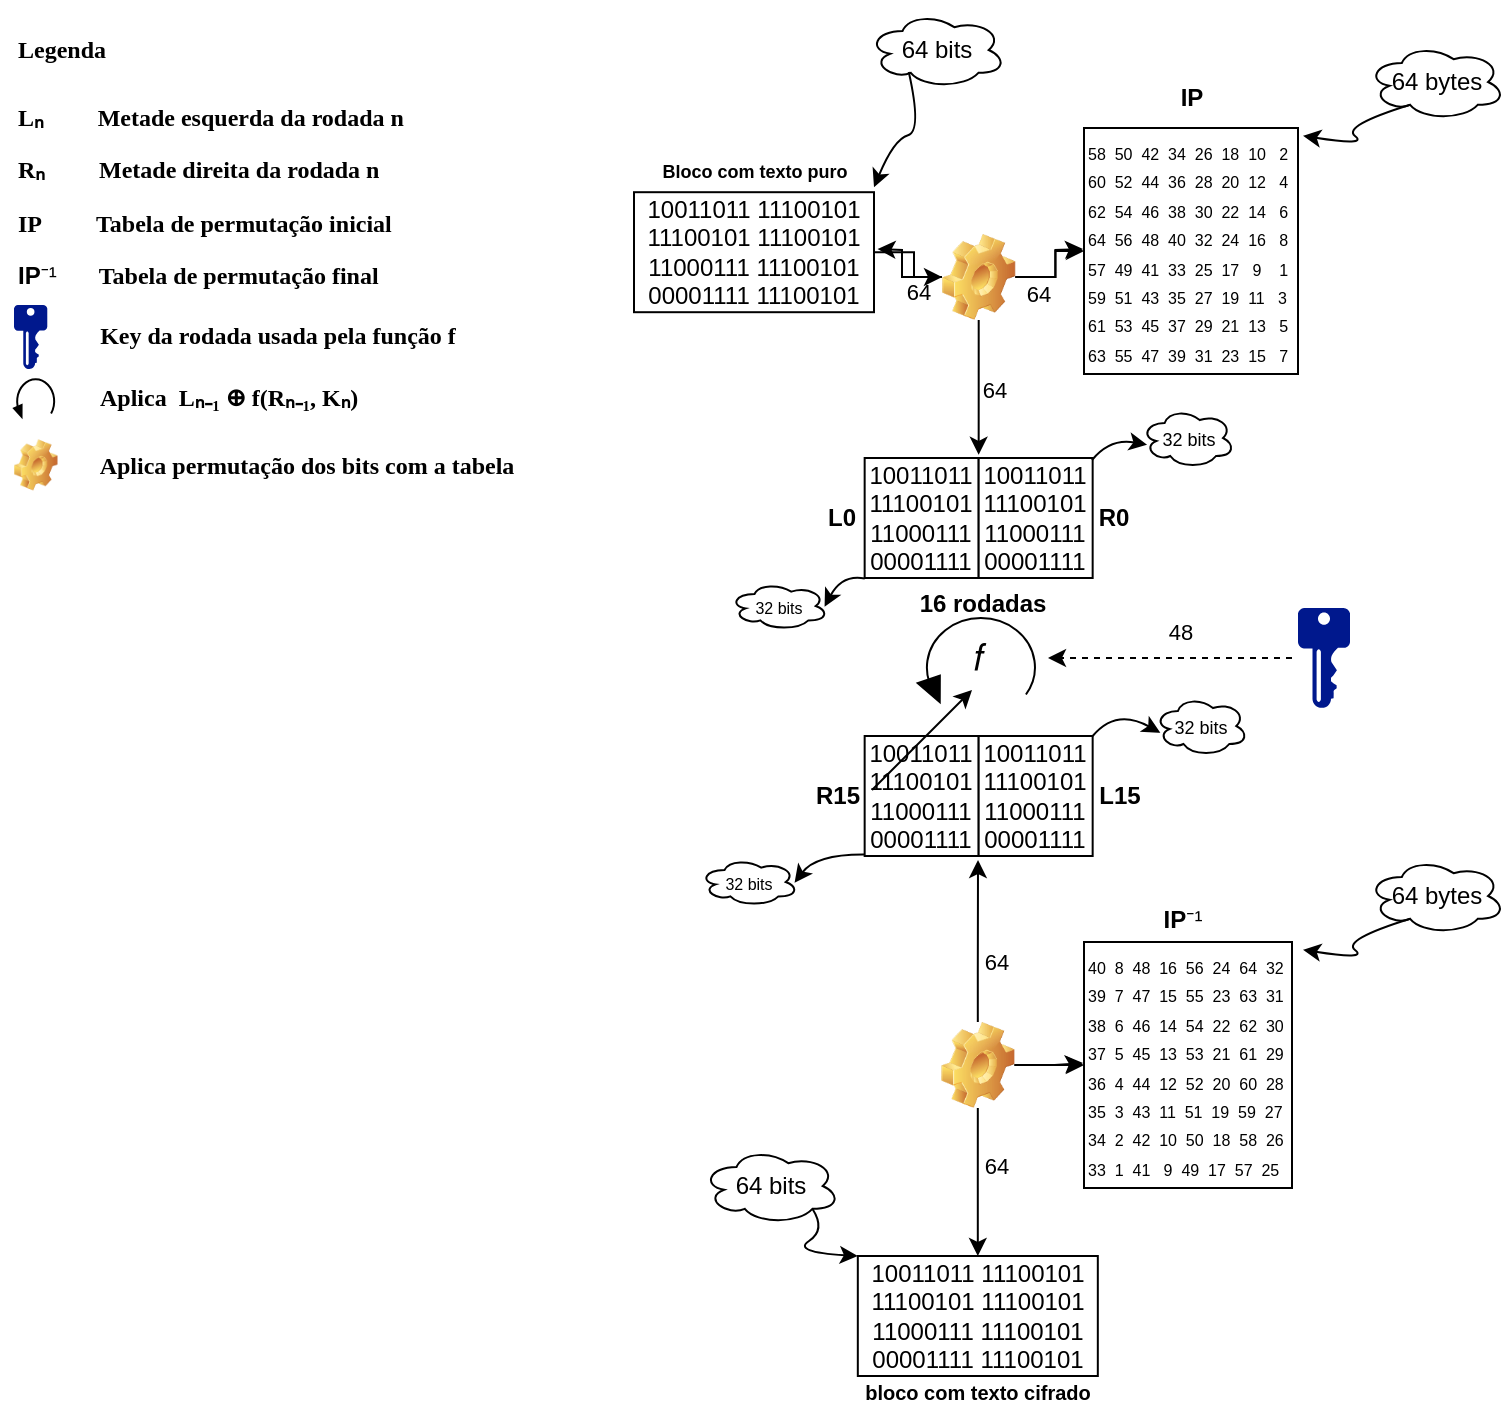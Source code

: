 <mxfile version="26.2.12">
  <diagram name="Página-1" id="ImjHyJgH3BaFqltMjtrV">
    <mxGraphModel dx="1428" dy="743" grid="0" gridSize="10" guides="1" tooltips="1" connect="1" arrows="1" fold="1" page="1" pageScale="1" pageWidth="827" pageHeight="1169" background="light-dark(#FFFFFF,#FFFFFF)" math="0" shadow="0">
      <root>
        <mxCell id="0" />
        <mxCell id="1" parent="0" />
        <mxCell id="GtqArmKW4LwAKt0dd6zW-107" value="" style="group" vertex="1" connectable="0" parent="1">
          <mxGeometry x="282" y="27" width="473.66" height="697" as="geometry" />
        </mxCell>
        <mxCell id="GtqArmKW4LwAKt0dd6zW-26" style="edgeStyle=orthogonalEdgeStyle;rounded=0;orthogonalLoop=1;jettySize=auto;html=1;strokeColor=light-dark(#000000,#000000);" edge="1" parent="GtqArmKW4LwAKt0dd6zW-107" source="GtqArmKW4LwAKt0dd6zW-14">
          <mxGeometry relative="1" as="geometry">
            <mxPoint x="210.33" y="221.414" as="targetPoint" />
          </mxGeometry>
        </mxCell>
        <mxCell id="GtqArmKW4LwAKt0dd6zW-89" value="64" style="edgeLabel;html=1;align=center;verticalAlign=middle;resizable=0;points=[];labelBackgroundColor=none;fontColor=light-dark(#000000,#000000);" vertex="1" connectable="0" parent="GtqArmKW4LwAKt0dd6zW-26">
          <mxGeometry x="0.187" y="-2" relative="1" as="geometry">
            <mxPoint x="9" y="-5" as="offset" />
          </mxGeometry>
        </mxCell>
        <mxCell id="GtqArmKW4LwAKt0dd6zW-90" value="64" style="edgeLabel;html=1;align=center;verticalAlign=middle;resizable=0;points=[];labelBackgroundColor=none;fontColor=light-dark(#000000,#000000);" vertex="1" connectable="0" parent="GtqArmKW4LwAKt0dd6zW-26">
          <mxGeometry x="0.187" y="-2" relative="1" as="geometry">
            <mxPoint x="31" y="-53" as="offset" />
          </mxGeometry>
        </mxCell>
        <mxCell id="GtqArmKW4LwAKt0dd6zW-91" value="64" style="edgeLabel;html=1;align=center;verticalAlign=middle;resizable=0;points=[];labelBackgroundColor=none;fontColor=light-dark(#000000,#000000);" vertex="1" connectable="0" parent="GtqArmKW4LwAKt0dd6zW-26">
          <mxGeometry x="0.187" y="-2" relative="1" as="geometry">
            <mxPoint x="-29" y="-54" as="offset" />
          </mxGeometry>
        </mxCell>
        <mxCell id="GtqArmKW4LwAKt0dd6zW-92" value="64" style="edgeLabel;html=1;align=center;verticalAlign=middle;resizable=0;points=[];labelBackgroundColor=none;fontColor=light-dark(#000000,#000000);" vertex="1" connectable="0" parent="GtqArmKW4LwAKt0dd6zW-26">
          <mxGeometry x="0.187" y="-2" relative="1" as="geometry">
            <mxPoint x="10" y="281" as="offset" />
          </mxGeometry>
        </mxCell>
        <mxCell id="GtqArmKW4LwAKt0dd6zW-96" value="64" style="edgeLabel;html=1;align=center;verticalAlign=middle;resizable=0;points=[];labelBackgroundColor=none;fontColor=light-dark(#000000,#000000);" vertex="1" connectable="0" parent="GtqArmKW4LwAKt0dd6zW-26">
          <mxGeometry x="0.187" y="-2" relative="1" as="geometry">
            <mxPoint x="10" y="383" as="offset" />
          </mxGeometry>
        </mxCell>
        <mxCell id="GtqArmKW4LwAKt0dd6zW-113" value="48" style="edgeLabel;html=1;align=center;verticalAlign=middle;resizable=0;points=[];labelBackgroundColor=none;fontColor=light-dark(#000000,#000000);" vertex="1" connectable="0" parent="GtqArmKW4LwAKt0dd6zW-26">
          <mxGeometry x="0.187" y="-2" relative="1" as="geometry">
            <mxPoint x="102" y="116" as="offset" />
          </mxGeometry>
        </mxCell>
        <mxCell id="GtqArmKW4LwAKt0dd6zW-56" value="" style="group" vertex="1" connectable="0" parent="GtqArmKW4LwAKt0dd6zW-107">
          <mxGeometry x="38" width="435.66" height="181" as="geometry" />
        </mxCell>
        <mxCell id="GtqArmKW4LwAKt0dd6zW-17" value="" style="edgeStyle=orthogonalEdgeStyle;rounded=0;orthogonalLoop=1;jettySize=auto;html=1;" edge="1" parent="GtqArmKW4LwAKt0dd6zW-56" source="GtqArmKW4LwAKt0dd6zW-14" target="GtqArmKW4LwAKt0dd6zW-16">
          <mxGeometry relative="1" as="geometry" />
        </mxCell>
        <mxCell id="GtqArmKW4LwAKt0dd6zW-2" value="10011011 11100101&lt;div&gt;11100101&amp;nbsp;&lt;span style=&quot;background-color: transparent;&quot;&gt;11100101&lt;/span&gt;&lt;/div&gt;&lt;div&gt;11000111&amp;nbsp;&lt;span style=&quot;background-color: transparent;&quot;&gt;11100101&lt;/span&gt;&lt;/div&gt;&lt;div&gt;00001111&amp;nbsp;&lt;span style=&quot;background-color: transparent;&quot;&gt;11100101&lt;/span&gt;&lt;/div&gt;" style="rounded=0;whiteSpace=wrap;html=1;strokeColor=light-dark(#000000,#000000);fillColor=light-dark(#FFFFFF,#FFFFFF);fontColor=light-dark(#000000,#000000);" vertex="1" parent="GtqArmKW4LwAKt0dd6zW-56">
          <mxGeometry y="90.1" width="120" height="60" as="geometry" />
        </mxCell>
        <mxCell id="GtqArmKW4LwAKt0dd6zW-5" value="&lt;b&gt;Bloco com texto puro&lt;/b&gt;" style="text;html=1;align=center;verticalAlign=middle;whiteSpace=wrap;rounded=0;labelBackgroundColor=none;fontColor=light-dark(#000000,#000000);fontSize=9;" vertex="1" parent="GtqArmKW4LwAKt0dd6zW-56">
          <mxGeometry x="7.75" y="70" width="104.5" height="20.1" as="geometry" />
        </mxCell>
        <mxCell id="GtqArmKW4LwAKt0dd6zW-6" value="64 bits" style="ellipse;shape=cloud;whiteSpace=wrap;html=1;labelBackgroundColor=none;fillColor=light-dark(#FFFFFF,#FFFFFF);strokeColor=light-dark(#000000,#000000);fontColor=light-dark(#000000,#000000);" vertex="1" parent="GtqArmKW4LwAKt0dd6zW-56">
          <mxGeometry x="117" width="69" height="38" as="geometry" />
        </mxCell>
        <mxCell id="GtqArmKW4LwAKt0dd6zW-7" value="" style="curved=1;endArrow=classic;html=1;rounded=0;exitX=0.31;exitY=0.8;exitDx=0;exitDy=0;exitPerimeter=0;entryX=1;entryY=0;entryDx=0;entryDy=0;labelBackgroundColor=none;fontColor=light-dark(#000000,#000000);strokeColor=light-dark(#000000,#000000);" edge="1" parent="GtqArmKW4LwAKt0dd6zW-56">
          <mxGeometry width="50" height="50" relative="1" as="geometry">
            <mxPoint x="137.39" y="30" as="sourcePoint" />
            <mxPoint x="120" y="87.6" as="targetPoint" />
            <Array as="points">
              <mxPoint x="144" y="59.6" />
              <mxPoint x="130" y="63.6" />
            </Array>
          </mxGeometry>
        </mxCell>
        <mxCell id="GtqArmKW4LwAKt0dd6zW-9" value="&lt;b&gt;IP&lt;/b&gt;" style="text;html=1;align=center;verticalAlign=middle;whiteSpace=wrap;rounded=0;labelBackgroundColor=none;fontColor=light-dark(#000000,#000000);" vertex="1" parent="GtqArmKW4LwAKt0dd6zW-56">
          <mxGeometry x="211.75" y="28" width="133.5" height="30" as="geometry" />
        </mxCell>
        <mxCell id="GtqArmKW4LwAKt0dd6zW-10" value="64 bytes" style="ellipse;shape=cloud;whiteSpace=wrap;html=1;labelBackgroundColor=none;fontColor=light-dark(#000000,#000000);strokeColor=light-dark(#000000,#000000);fillColor=light-dark(#FFFFFF,#FFFFFF);" vertex="1" parent="GtqArmKW4LwAKt0dd6zW-56">
          <mxGeometry x="366.66" y="16" width="69" height="38" as="geometry" />
        </mxCell>
        <mxCell id="GtqArmKW4LwAKt0dd6zW-11" value="" style="curved=1;endArrow=classic;html=1;rounded=0;entryX=1;entryY=0;entryDx=0;entryDy=0;labelBackgroundColor=none;fontColor=light-dark(#000000,#000000);strokeColor=light-dark(#000000,#000000);exitX=0.31;exitY=0.8;exitDx=0;exitDy=0;exitPerimeter=0;" edge="1" parent="GtqArmKW4LwAKt0dd6zW-56" source="GtqArmKW4LwAKt0dd6zW-10">
          <mxGeometry width="50" height="50" relative="1" as="geometry">
            <mxPoint x="343" y="18.9" as="sourcePoint" />
            <mxPoint x="334.5" y="61.9" as="targetPoint" />
            <Array as="points">
              <mxPoint x="354" y="57" />
              <mxPoint x="367" y="67" />
            </Array>
          </mxGeometry>
        </mxCell>
        <mxCell id="GtqArmKW4LwAKt0dd6zW-16" value="&lt;div&gt;&lt;font style=&quot;font-size: 8px;&quot;&gt;58&amp;nbsp; 50&amp;nbsp; 42&amp;nbsp; 34&amp;nbsp; 26&amp;nbsp; 18&amp;nbsp; 10&amp;nbsp; &amp;nbsp;2&lt;/font&gt;&lt;/div&gt;&lt;div&gt;&lt;font style=&quot;font-size: 8px;&quot;&gt;60&amp;nbsp; 52&amp;nbsp; 44&amp;nbsp; 36&amp;nbsp; 28&amp;nbsp; 20&amp;nbsp; 12&amp;nbsp; &amp;nbsp;4&lt;/font&gt;&lt;/div&gt;&lt;div&gt;&lt;font style=&quot;font-size: 8px;&quot;&gt;62&amp;nbsp; 54&amp;nbsp; 46&amp;nbsp; 38&amp;nbsp; 30&amp;nbsp; 22&amp;nbsp; 14&amp;nbsp; &amp;nbsp;6&lt;/font&gt;&lt;/div&gt;&lt;div&gt;&lt;font style=&quot;font-size: 8px;&quot;&gt;64&amp;nbsp; 56&amp;nbsp; 48&amp;nbsp; 40&amp;nbsp; 32&amp;nbsp; 24&amp;nbsp; 16&amp;nbsp; &amp;nbsp;8&lt;/font&gt;&lt;/div&gt;&lt;div&gt;&lt;font style=&quot;font-size: 8px;&quot;&gt;57&amp;nbsp; 49&amp;nbsp; 41&amp;nbsp; 33&amp;nbsp; 25&amp;nbsp; 17&amp;nbsp; &amp;nbsp;9&amp;nbsp; &amp;nbsp; 1&lt;/font&gt;&lt;/div&gt;&lt;div&gt;&lt;font style=&quot;font-size: 8px;&quot;&gt;59&amp;nbsp; 51&amp;nbsp; 43&amp;nbsp; 35&amp;nbsp; 27&amp;nbsp; 19&amp;nbsp; 11&amp;nbsp; &amp;nbsp;3&lt;/font&gt;&lt;/div&gt;&lt;div&gt;&lt;font style=&quot;font-size: 8px;&quot;&gt;61&amp;nbsp; 53&amp;nbsp; 45&amp;nbsp; 37&amp;nbsp; 29&amp;nbsp; 21&amp;nbsp; 13&amp;nbsp; &amp;nbsp;5&lt;/font&gt;&lt;/div&gt;&lt;div&gt;&lt;font style=&quot;font-size: 8px;&quot;&gt;63&amp;nbsp; 55&amp;nbsp; 47&amp;nbsp; 39&amp;nbsp; 31&amp;nbsp; 23&amp;nbsp; 15&amp;nbsp; &amp;nbsp;7&lt;/font&gt;&lt;/div&gt;" style="rounded=0;whiteSpace=wrap;html=1;strokeColor=light-dark(#000000,#000000);fillColor=light-dark(#FFFFFF,#FFFFFF);fontColor=light-dark(#000000,#000000);align=left;" vertex="1" parent="GtqArmKW4LwAKt0dd6zW-56">
          <mxGeometry x="225" y="58" width="107" height="123" as="geometry" />
        </mxCell>
        <mxCell id="GtqArmKW4LwAKt0dd6zW-18" value="" style="edgeStyle=orthogonalEdgeStyle;rounded=0;orthogonalLoop=1;jettySize=auto;html=1;" edge="1" parent="GtqArmKW4LwAKt0dd6zW-56" source="GtqArmKW4LwAKt0dd6zW-2" target="GtqArmKW4LwAKt0dd6zW-14">
          <mxGeometry relative="1" as="geometry">
            <mxPoint x="120" y="120" as="sourcePoint" />
            <mxPoint x="225" y="119" as="targetPoint" />
          </mxGeometry>
        </mxCell>
        <mxCell id="GtqArmKW4LwAKt0dd6zW-21" style="edgeStyle=orthogonalEdgeStyle;rounded=0;orthogonalLoop=1;jettySize=auto;html=1;fontColor=light-dark(#000000,#000000);strokeColor=light-dark(#000000,#000000);" edge="1" parent="GtqArmKW4LwAKt0dd6zW-56" source="GtqArmKW4LwAKt0dd6zW-14">
          <mxGeometry relative="1" as="geometry">
            <mxPoint x="224.517" y="118.5" as="targetPoint" />
          </mxGeometry>
        </mxCell>
        <mxCell id="GtqArmKW4LwAKt0dd6zW-22" style="edgeStyle=orthogonalEdgeStyle;rounded=0;orthogonalLoop=1;jettySize=auto;html=1;strokeColor=light-dark(#000000,#000000);" edge="1" parent="GtqArmKW4LwAKt0dd6zW-56" source="GtqArmKW4LwAKt0dd6zW-14">
          <mxGeometry relative="1" as="geometry">
            <mxPoint x="121.759" y="118.5" as="targetPoint" />
          </mxGeometry>
        </mxCell>
        <mxCell id="GtqArmKW4LwAKt0dd6zW-14" value="" style="shape=image;html=1;verticalLabelPosition=bottom;verticalAlign=top;imageAspect=1;aspect=fixed;image=img/clipart/Gear_128x128.png;labelBackgroundColor=none;" vertex="1" parent="GtqArmKW4LwAKt0dd6zW-56">
          <mxGeometry x="154" y="111" width="36.66" height="43" as="geometry" />
        </mxCell>
        <mxCell id="GtqArmKW4LwAKt0dd6zW-71" value="" style="group" vertex="1" connectable="0" parent="GtqArmKW4LwAKt0dd6zW-107">
          <mxGeometry x="131.33" y="223" width="157.17" height="60" as="geometry" />
        </mxCell>
        <mxCell id="GtqArmKW4LwAKt0dd6zW-25" value="" style="group" vertex="1" connectable="0" parent="GtqArmKW4LwAKt0dd6zW-71">
          <mxGeometry x="22.0" width="114" height="60" as="geometry" />
        </mxCell>
        <mxCell id="GtqArmKW4LwAKt0dd6zW-23" value="10011011&lt;div&gt;11100101&lt;/div&gt;&lt;div&gt;11000111&lt;/div&gt;&lt;div&gt;00001111&lt;/div&gt;" style="rounded=0;whiteSpace=wrap;html=1;strokeColor=light-dark(#000000,#000000);fillColor=light-dark(#FFFFFF,#FFFFFF);fontColor=light-dark(#000000,#000000);" vertex="1" parent="GtqArmKW4LwAKt0dd6zW-25">
          <mxGeometry width="57" height="60" as="geometry" />
        </mxCell>
        <mxCell id="GtqArmKW4LwAKt0dd6zW-24" value="10011011&lt;div&gt;11100101&lt;/div&gt;&lt;div&gt;11000111&lt;/div&gt;&lt;div&gt;00001111&lt;/div&gt;" style="rounded=0;whiteSpace=wrap;html=1;strokeColor=light-dark(#000000,#000000);fillColor=light-dark(#FFFFFF,#FFFFFF);fontColor=light-dark(#000000,#000000);" vertex="1" parent="GtqArmKW4LwAKt0dd6zW-25">
          <mxGeometry x="57" width="57" height="60" as="geometry" />
        </mxCell>
        <mxCell id="GtqArmKW4LwAKt0dd6zW-27" value="&lt;b&gt;L0&lt;/b&gt;" style="text;html=1;align=center;verticalAlign=middle;whiteSpace=wrap;rounded=0;labelBackgroundColor=none;fontColor=light-dark(#000000,#000000);" vertex="1" parent="GtqArmKW4LwAKt0dd6zW-71">
          <mxGeometry y="15" width="22" height="30" as="geometry" />
        </mxCell>
        <mxCell id="GtqArmKW4LwAKt0dd6zW-28" value="&lt;b&gt;R0&lt;/b&gt;" style="text;html=1;align=center;verticalAlign=middle;whiteSpace=wrap;rounded=0;labelBackgroundColor=none;fontColor=light-dark(#000000,#000000);" vertex="1" parent="GtqArmKW4LwAKt0dd6zW-71">
          <mxGeometry x="135.17" y="15" width="22" height="30" as="geometry" />
        </mxCell>
        <mxCell id="GtqArmKW4LwAKt0dd6zW-72" value="" style="group" vertex="1" connectable="0" parent="GtqArmKW4LwAKt0dd6zW-107">
          <mxGeometry x="131.33" y="362" width="157.17" height="60" as="geometry" />
        </mxCell>
        <mxCell id="GtqArmKW4LwAKt0dd6zW-73" value="" style="group" vertex="1" connectable="0" parent="GtqArmKW4LwAKt0dd6zW-72">
          <mxGeometry x="22.0" width="114" height="60" as="geometry" />
        </mxCell>
        <mxCell id="GtqArmKW4LwAKt0dd6zW-74" value="10011011&lt;div&gt;11100101&lt;/div&gt;&lt;div&gt;11000111&lt;/div&gt;&lt;div&gt;00001111&lt;/div&gt;" style="rounded=0;whiteSpace=wrap;html=1;strokeColor=light-dark(#000000,#000000);fillColor=light-dark(#FFFFFF,#FFFFFF);fontColor=light-dark(#000000,#000000);" vertex="1" parent="GtqArmKW4LwAKt0dd6zW-73">
          <mxGeometry width="57" height="60" as="geometry" />
        </mxCell>
        <mxCell id="GtqArmKW4LwAKt0dd6zW-75" value="10011011&lt;div&gt;11100101&lt;/div&gt;&lt;div&gt;11000111&lt;/div&gt;&lt;div&gt;00001111&lt;/div&gt;" style="rounded=0;whiteSpace=wrap;html=1;strokeColor=light-dark(#000000,#000000);fillColor=light-dark(#FFFFFF,#FFFFFF);fontColor=light-dark(#000000,#000000);" vertex="1" parent="GtqArmKW4LwAKt0dd6zW-73">
          <mxGeometry x="57" width="57" height="60" as="geometry" />
        </mxCell>
        <mxCell id="GtqArmKW4LwAKt0dd6zW-76" value="&lt;b&gt;R15&lt;/b&gt;" style="text;html=1;align=center;verticalAlign=middle;whiteSpace=wrap;rounded=0;labelBackgroundColor=none;fontColor=light-dark(#000000,#000000);" vertex="1" parent="GtqArmKW4LwAKt0dd6zW-72">
          <mxGeometry x="-2.33" y="15" width="22" height="30" as="geometry" />
        </mxCell>
        <mxCell id="GtqArmKW4LwAKt0dd6zW-77" value="&lt;b&gt;L15&lt;/b&gt;" style="text;html=1;align=center;verticalAlign=middle;whiteSpace=wrap;rounded=0;labelBackgroundColor=none;fontColor=light-dark(#000000,#000000);" vertex="1" parent="GtqArmKW4LwAKt0dd6zW-72">
          <mxGeometry x="138.67" y="15" width="22" height="30" as="geometry" />
        </mxCell>
        <mxCell id="GtqArmKW4LwAKt0dd6zW-78" value="" style="verticalLabelPosition=bottom;shadow=0;dashed=0;align=center;html=1;verticalAlign=top;shape=mxgraph.electrical.rot_mech.verticalLabelPosition=bottom;shadow=0;dashed=0;align=center;fillColor=strokeColor;html=1;verticalAlign=top;strokeWidth=1;shape=mxgraph.electrical.rot_mech.rotation;strokeColor=light-dark(#000000,#990000);direction=west;labelBorderColor=default;" vertex="1" parent="GtqArmKW4LwAKt0dd6zW-107">
          <mxGeometry x="179.86" y="301" width="61.59" height="44" as="geometry" />
        </mxCell>
        <mxCell id="GtqArmKW4LwAKt0dd6zW-80" value="&lt;b&gt;16 rodadas&lt;/b&gt;" style="text;html=1;align=center;verticalAlign=middle;whiteSpace=wrap;rounded=0;labelBackgroundColor=none;fontColor=light-dark(#000000,#CC0000);" vertex="1" parent="GtqArmKW4LwAKt0dd6zW-107">
          <mxGeometry x="177" y="281" width="70.5" height="30" as="geometry" />
        </mxCell>
        <mxCell id="GtqArmKW4LwAKt0dd6zW-58" value="" style="edgeStyle=orthogonalEdgeStyle;rounded=0;orthogonalLoop=1;jettySize=auto;html=1;" edge="1" parent="GtqArmKW4LwAKt0dd6zW-107" source="GtqArmKW4LwAKt0dd6zW-70" target="GtqArmKW4LwAKt0dd6zW-66">
          <mxGeometry relative="1" as="geometry" />
        </mxCell>
        <mxCell id="GtqArmKW4LwAKt0dd6zW-61" value="&lt;font style=&quot;font-size: 8px;&quot;&gt;32 bits&lt;/font&gt;" style="ellipse;shape=cloud;whiteSpace=wrap;html=1;labelBackgroundColor=none;fillColor=light-dark(#FFFFFF,#FFFFFF);strokeColor=light-dark(#000000,#000000);fontColor=light-dark(#000000,#000000);" vertex="1" parent="GtqArmKW4LwAKt0dd6zW-107">
          <mxGeometry x="71" y="423" width="49" height="24" as="geometry" />
        </mxCell>
        <mxCell id="GtqArmKW4LwAKt0dd6zW-62" value="" style="curved=1;endArrow=classic;html=1;rounded=0;exitX=0.31;exitY=0.8;exitDx=0;exitDy=0;exitPerimeter=0;entryX=0.965;entryY=0.517;entryDx=0;entryDy=0;labelBackgroundColor=none;fontColor=light-dark(#000000,#000000);strokeColor=light-dark(#000000,#000000);entryPerimeter=0;" edge="1" parent="GtqArmKW4LwAKt0dd6zW-107" target="GtqArmKW4LwAKt0dd6zW-61">
          <mxGeometry width="50" height="50" relative="1" as="geometry">
            <mxPoint x="153.39" y="421.2" as="sourcePoint" />
            <mxPoint x="136" y="478.8" as="targetPoint" />
            <Array as="points">
              <mxPoint x="129" y="421" />
            </Array>
          </mxGeometry>
        </mxCell>
        <mxCell id="GtqArmKW4LwAKt0dd6zW-105" value="" style="edgeStyle=orthogonalEdgeStyle;rounded=0;orthogonalLoop=1;jettySize=auto;html=1;" edge="1" parent="GtqArmKW4LwAKt0dd6zW-107" source="GtqArmKW4LwAKt0dd6zW-63" target="GtqArmKW4LwAKt0dd6zW-66">
          <mxGeometry relative="1" as="geometry" />
        </mxCell>
        <mxCell id="GtqArmKW4LwAKt0dd6zW-63" value="&lt;b&gt;IP&lt;/b&gt;⁻¹" style="text;html=1;align=center;verticalAlign=middle;whiteSpace=wrap;rounded=0;labelBackgroundColor=none;fontColor=light-dark(#000000,#000000);" vertex="1" parent="GtqArmKW4LwAKt0dd6zW-107">
          <mxGeometry x="301" y="443" width="22.75" height="22" as="geometry" />
        </mxCell>
        <mxCell id="GtqArmKW4LwAKt0dd6zW-64" value="64 bytes" style="ellipse;shape=cloud;whiteSpace=wrap;html=1;labelBackgroundColor=none;fontColor=light-dark(#000000,#000000);strokeColor=light-dark(#000000,#000000);fillColor=light-dark(#FFFFFF,#FFFFFF);" vertex="1" parent="GtqArmKW4LwAKt0dd6zW-107">
          <mxGeometry x="404.66" y="423" width="69" height="38" as="geometry" />
        </mxCell>
        <mxCell id="GtqArmKW4LwAKt0dd6zW-65" value="" style="curved=1;endArrow=classic;html=1;rounded=0;entryX=1;entryY=0;entryDx=0;entryDy=0;labelBackgroundColor=none;fontColor=light-dark(#000000,#000000);strokeColor=light-dark(#000000,#000000);exitX=0.31;exitY=0.8;exitDx=0;exitDy=0;exitPerimeter=0;" edge="1" parent="GtqArmKW4LwAKt0dd6zW-107" source="GtqArmKW4LwAKt0dd6zW-64">
          <mxGeometry width="50" height="50" relative="1" as="geometry">
            <mxPoint x="381" y="425.9" as="sourcePoint" />
            <mxPoint x="372.5" y="468.9" as="targetPoint" />
            <Array as="points">
              <mxPoint x="392" y="464" />
              <mxPoint x="405" y="474" />
            </Array>
          </mxGeometry>
        </mxCell>
        <mxCell id="GtqArmKW4LwAKt0dd6zW-66" value="&lt;div&gt;&lt;span style=&quot;font-size: 8px;&quot;&gt;40&amp;nbsp; 8&amp;nbsp; 48&amp;nbsp; 16&amp;nbsp; 56&amp;nbsp; 24&amp;nbsp; 64&amp;nbsp; 32&amp;nbsp;&lt;/span&gt;&lt;/div&gt;&lt;div&gt;&lt;span style=&quot;font-size: 8px;&quot;&gt;39&amp;nbsp; 7&amp;nbsp; 47&amp;nbsp; 15&amp;nbsp; 55&amp;nbsp; 23&amp;nbsp; 63&amp;nbsp; 31&amp;nbsp;&lt;/span&gt;&lt;/div&gt;&lt;div&gt;&lt;span style=&quot;font-size: 8px;&quot;&gt;38&amp;nbsp; 6&amp;nbsp; 46&amp;nbsp; 14&amp;nbsp; 54&amp;nbsp; 22&amp;nbsp; 62&amp;nbsp; 30&amp;nbsp;&lt;/span&gt;&lt;/div&gt;&lt;div&gt;&lt;span style=&quot;font-size: 8px;&quot;&gt;37&amp;nbsp; 5&amp;nbsp; 45&amp;nbsp; 13&amp;nbsp; 53&amp;nbsp; 21&amp;nbsp; 61&amp;nbsp; 29&amp;nbsp;&lt;/span&gt;&lt;/div&gt;&lt;div&gt;&lt;span style=&quot;font-size: 8px;&quot;&gt;36&amp;nbsp; 4&amp;nbsp; 44&amp;nbsp; 12&amp;nbsp; 52&amp;nbsp; 20&amp;nbsp; 60&amp;nbsp; 28&amp;nbsp;&lt;/span&gt;&lt;/div&gt;&lt;div&gt;&lt;span style=&quot;font-size: 8px;&quot;&gt;35&amp;nbsp; 3&amp;nbsp; 43&amp;nbsp; 11&amp;nbsp; 51&amp;nbsp; 19&amp;nbsp; 59&amp;nbsp; 27&amp;nbsp;&lt;/span&gt;&lt;/div&gt;&lt;div&gt;&lt;span style=&quot;font-size: 8px;&quot;&gt;34&amp;nbsp; 2&amp;nbsp; 42&amp;nbsp; 10&amp;nbsp; 50&amp;nbsp; 18&amp;nbsp; 58&amp;nbsp; 26&amp;nbsp;&lt;/span&gt;&lt;/div&gt;&lt;div&gt;&lt;span style=&quot;font-size: 8px;&quot;&gt;33&amp;nbsp; 1&amp;nbsp; 41&amp;nbsp; &amp;nbsp;9&amp;nbsp; 49&amp;nbsp; 17&amp;nbsp; 57&amp;nbsp; 25&lt;/span&gt;&lt;/div&gt;" style="rounded=0;whiteSpace=wrap;html=1;strokeColor=light-dark(#000000,#000000);fillColor=light-dark(#FFFFFF,#FFFFFF);fontColor=light-dark(#000000,#000000);align=left;" vertex="1" parent="GtqArmKW4LwAKt0dd6zW-107">
          <mxGeometry x="263" y="465" width="104" height="123" as="geometry" />
        </mxCell>
        <mxCell id="GtqArmKW4LwAKt0dd6zW-68" style="edgeStyle=orthogonalEdgeStyle;rounded=0;orthogonalLoop=1;jettySize=auto;html=1;fontColor=light-dark(#000000,#000000);strokeColor=light-dark(#000000,#000000);" edge="1" parent="GtqArmKW4LwAKt0dd6zW-107" source="GtqArmKW4LwAKt0dd6zW-70">
          <mxGeometry relative="1" as="geometry">
            <mxPoint x="262.517" y="525.5" as="targetPoint" />
          </mxGeometry>
        </mxCell>
        <mxCell id="GtqArmKW4LwAKt0dd6zW-69" style="edgeStyle=orthogonalEdgeStyle;rounded=0;orthogonalLoop=1;jettySize=auto;html=1;strokeColor=light-dark(#000000,#000000);exitX=0.5;exitY=0;exitDx=0;exitDy=0;" edge="1" parent="GtqArmKW4LwAKt0dd6zW-107" source="GtqArmKW4LwAKt0dd6zW-70">
          <mxGeometry relative="1" as="geometry">
            <mxPoint x="210" y="424" as="targetPoint" />
            <mxPoint x="213.74" y="489.003" as="sourcePoint" />
            <Array as="points">
              <mxPoint x="210" y="481" />
              <mxPoint x="210" y="481" />
            </Array>
          </mxGeometry>
        </mxCell>
        <mxCell id="GtqArmKW4LwAKt0dd6zW-70" value="" style="shape=image;html=1;verticalLabelPosition=bottom;verticalAlign=top;imageAspect=1;aspect=fixed;image=img/clipart/Gear_128x128.png;labelBackgroundColor=none;" vertex="1" parent="GtqArmKW4LwAKt0dd6zW-107">
          <mxGeometry x="191.58" y="505" width="36.66" height="43" as="geometry" />
        </mxCell>
        <mxCell id="GtqArmKW4LwAKt0dd6zW-81" value="&lt;font style=&quot;font-size: 9px;&quot;&gt;32 bits&lt;/font&gt;" style="ellipse;shape=cloud;whiteSpace=wrap;html=1;labelBackgroundColor=none;fillColor=light-dark(#FFFFFF,#FFFFFF);strokeColor=light-dark(#000000,#000000);fontColor=light-dark(#000000,#000000);" vertex="1" parent="GtqArmKW4LwAKt0dd6zW-107">
          <mxGeometry x="298.27" y="342" width="46.73" height="30" as="geometry" />
        </mxCell>
        <mxCell id="GtqArmKW4LwAKt0dd6zW-84" value="" style="curved=1;endArrow=classic;html=1;rounded=0;exitX=1;exitY=0;exitDx=0;exitDy=0;labelBackgroundColor=none;fontColor=light-dark(#000000,#000000);strokeColor=light-dark(#000000,#000000);entryX=0.062;entryY=0.613;entryDx=0;entryDy=0;entryPerimeter=0;" edge="1" parent="GtqArmKW4LwAKt0dd6zW-107" source="GtqArmKW4LwAKt0dd6zW-75" target="GtqArmKW4LwAKt0dd6zW-81">
          <mxGeometry width="50" height="50" relative="1" as="geometry">
            <mxPoint x="370.39" y="395.2" as="sourcePoint" />
            <mxPoint x="290" y="363" as="targetPoint" />
            <Array as="points">
              <mxPoint x="279" y="348" />
            </Array>
          </mxGeometry>
        </mxCell>
        <mxCell id="GtqArmKW4LwAKt0dd6zW-85" value="" style="curved=1;endArrow=classic;html=1;rounded=0;exitX=0.31;exitY=0.8;exitDx=0;exitDy=0;exitPerimeter=0;entryX=0.965;entryY=0.517;entryDx=0;entryDy=0;labelBackgroundColor=none;fontColor=light-dark(#000000,#000000);strokeColor=light-dark(#000000,#000000);entryPerimeter=0;" edge="1" target="GtqArmKW4LwAKt0dd6zW-86" parent="GtqArmKW4LwAKt0dd6zW-107">
          <mxGeometry width="50" height="50" relative="1" as="geometry">
            <mxPoint x="153.39" y="283.2" as="sourcePoint" />
            <mxPoint x="136" y="340.8" as="targetPoint" />
            <Array as="points">
              <mxPoint x="142" y="281" />
            </Array>
          </mxGeometry>
        </mxCell>
        <mxCell id="GtqArmKW4LwAKt0dd6zW-86" value="&lt;font style=&quot;font-size: 8px;&quot;&gt;32 bits&lt;/font&gt;" style="ellipse;shape=cloud;whiteSpace=wrap;html=1;labelBackgroundColor=none;fillColor=light-dark(#FFFFFF,#FFFFFF);strokeColor=light-dark(#000000,#000000);fontColor=light-dark(#000000,#000000);" vertex="1" parent="GtqArmKW4LwAKt0dd6zW-107">
          <mxGeometry x="86" y="285" width="49" height="24" as="geometry" />
        </mxCell>
        <mxCell id="GtqArmKW4LwAKt0dd6zW-87" value="" style="curved=1;endArrow=classic;html=1;rounded=0;exitX=1;exitY=0;exitDx=0;exitDy=0;labelBackgroundColor=none;fontColor=light-dark(#000000,#000000);strokeColor=light-dark(#000000,#000000);entryX=0.062;entryY=0.613;entryDx=0;entryDy=0;entryPerimeter=0;" edge="1" target="GtqArmKW4LwAKt0dd6zW-88" parent="GtqArmKW4LwAKt0dd6zW-107">
          <mxGeometry width="50" height="50" relative="1" as="geometry">
            <mxPoint x="267" y="224" as="sourcePoint" />
            <mxPoint x="290" y="225" as="targetPoint" />
            <Array as="points">
              <mxPoint x="276" y="213" />
            </Array>
          </mxGeometry>
        </mxCell>
        <mxCell id="GtqArmKW4LwAKt0dd6zW-88" value="&lt;font style=&quot;font-size: 9px;&quot;&gt;32 bits&lt;/font&gt;" style="ellipse;shape=cloud;whiteSpace=wrap;html=1;labelBackgroundColor=none;fillColor=light-dark(#FFFFFF,#FFFFFF);strokeColor=light-dark(#000000,#000000);fontColor=light-dark(#000000,#000000);" vertex="1" parent="GtqArmKW4LwAKt0dd6zW-107">
          <mxGeometry x="291.64" y="198" width="46.73" height="30" as="geometry" />
        </mxCell>
        <mxCell id="GtqArmKW4LwAKt0dd6zW-93" value="10011011 11100101&lt;div&gt;11100101&amp;nbsp;&lt;span style=&quot;background-color: transparent;&quot;&gt;11100101&lt;/span&gt;&lt;/div&gt;&lt;div&gt;11000111&amp;nbsp;&lt;span style=&quot;background-color: transparent;&quot;&gt;11100101&lt;/span&gt;&lt;/div&gt;&lt;div&gt;00001111&amp;nbsp;&lt;span style=&quot;background-color: transparent;&quot;&gt;11100101&lt;/span&gt;&lt;/div&gt;" style="rounded=0;whiteSpace=wrap;html=1;strokeColor=light-dark(#000000,#000000);fillColor=light-dark(#FFFFFF,#FFFFFF);fontColor=light-dark(#000000,#000000);" vertex="1" parent="GtqArmKW4LwAKt0dd6zW-107">
          <mxGeometry x="149.91" y="622" width="120" height="60" as="geometry" />
        </mxCell>
        <mxCell id="GtqArmKW4LwAKt0dd6zW-94" style="edgeStyle=orthogonalEdgeStyle;rounded=0;orthogonalLoop=1;jettySize=auto;html=1;strokeColor=light-dark(#000000,#000000);exitX=0.5;exitY=1;exitDx=0;exitDy=0;entryX=0.5;entryY=0;entryDx=0;entryDy=0;" edge="1" parent="GtqArmKW4LwAKt0dd6zW-107" source="GtqArmKW4LwAKt0dd6zW-70" target="GtqArmKW4LwAKt0dd6zW-93">
          <mxGeometry relative="1" as="geometry">
            <mxPoint x="149.91" y="493" as="targetPoint" />
            <mxPoint x="149.91" y="574" as="sourcePoint" />
            <Array as="points">
              <mxPoint x="210" y="588" />
              <mxPoint x="210" y="588" />
            </Array>
          </mxGeometry>
        </mxCell>
        <mxCell id="GtqArmKW4LwAKt0dd6zW-97" value="64 bits" style="ellipse;shape=cloud;whiteSpace=wrap;html=1;labelBackgroundColor=none;fillColor=light-dark(#FFFFFF,#FFFFFF);strokeColor=light-dark(#000000,#000000);fontColor=light-dark(#000000,#000000);" vertex="1" parent="GtqArmKW4LwAKt0dd6zW-107">
          <mxGeometry x="72" y="568" width="69" height="38" as="geometry" />
        </mxCell>
        <mxCell id="GtqArmKW4LwAKt0dd6zW-98" value="" style="curved=1;endArrow=classic;html=1;rounded=0;exitX=0.8;exitY=0.8;exitDx=0;exitDy=0;exitPerimeter=0;entryX=0;entryY=0;entryDx=0;entryDy=0;labelBackgroundColor=none;fontColor=light-dark(#000000,#000000);strokeColor=light-dark(#000000,#000000);" edge="1" parent="GtqArmKW4LwAKt0dd6zW-107" source="GtqArmKW4LwAKt0dd6zW-97" target="GtqArmKW4LwAKt0dd6zW-93">
          <mxGeometry width="50" height="50" relative="1" as="geometry">
            <mxPoint x="92.39" y="598" as="sourcePoint" />
            <mxPoint x="75" y="655.6" as="targetPoint" />
            <Array as="points">
              <mxPoint x="134" y="609" />
              <mxPoint x="117" y="620" />
            </Array>
          </mxGeometry>
        </mxCell>
        <mxCell id="GtqArmKW4LwAKt0dd6zW-99" value="&lt;b&gt;bloco com texto cifrado&lt;/b&gt;" style="text;html=1;align=center;verticalAlign=middle;whiteSpace=wrap;rounded=0;labelBackgroundColor=none;fontColor=light-dark(#000000,#000000);fontSize=10;" vertex="1" parent="GtqArmKW4LwAKt0dd6zW-107">
          <mxGeometry x="150.89" y="682" width="118.05" height="15" as="geometry" />
        </mxCell>
        <mxCell id="GtqArmKW4LwAKt0dd6zW-100" value="𝑓" style="text;html=1;align=center;verticalAlign=middle;whiteSpace=wrap;rounded=0;fontColor=light-dark(#000000,#000000);fontSize=18;" vertex="1" parent="GtqArmKW4LwAKt0dd6zW-107">
          <mxGeometry x="192.66" y="311" width="34.5" height="24" as="geometry" />
        </mxCell>
        <mxCell id="GtqArmKW4LwAKt0dd6zW-110" style="edgeStyle=orthogonalEdgeStyle;rounded=0;orthogonalLoop=1;jettySize=auto;html=1;fontColor=light-dark(#000000,#000000);strokeColor=light-dark(#000000,#000000);dashed=1;" edge="1" parent="GtqArmKW4LwAKt0dd6zW-107">
          <mxGeometry relative="1" as="geometry">
            <mxPoint x="245" y="323" as="targetPoint" />
            <mxPoint x="367" y="323" as="sourcePoint" />
          </mxGeometry>
        </mxCell>
        <mxCell id="GtqArmKW4LwAKt0dd6zW-116" value="" style="sketch=0;aspect=fixed;pointerEvents=1;shadow=0;dashed=0;html=1;strokeColor=none;labelPosition=center;verticalLabelPosition=bottom;verticalAlign=top;align=center;fillColor=#00188D;shape=mxgraph.mscae.enterprise.key_permissions" vertex="1" parent="GtqArmKW4LwAKt0dd6zW-107">
          <mxGeometry x="370" y="298" width="26" height="50" as="geometry" />
        </mxCell>
        <mxCell id="GtqArmKW4LwAKt0dd6zW-109" value="" style="endArrow=classic;html=1;rounded=0;" edge="1" parent="1">
          <mxGeometry width="50" height="50" relative="1" as="geometry">
            <mxPoint x="439" y="416" as="sourcePoint" />
            <mxPoint x="489" y="366" as="targetPoint" />
          </mxGeometry>
        </mxCell>
        <mxCell id="GtqArmKW4LwAKt0dd6zW-117" value="" style="group" vertex="1" connectable="0" parent="1">
          <mxGeometry x="3" y="21" width="291" height="279.9" as="geometry" />
        </mxCell>
        <mxCell id="OKMkMEvzD6gkjavkUlb_-144" value="" style="group;dashed=1;dashPattern=8 8;container=0;labelBackgroundColor=none;" parent="GtqArmKW4LwAKt0dd6zW-117" vertex="1" connectable="0">
          <mxGeometry y="6" width="291" height="273.9" as="geometry" />
        </mxCell>
        <mxCell id="OKMkMEvzD6gkjavkUlb_-141" value="&lt;h1 style=&quot;margin-top: 0px;&quot;&gt;&lt;font style=&quot;font-size: 12px;&quot;&gt;Legenda&lt;/font&gt;&lt;/h1&gt;&lt;p&gt;&lt;font&gt;&lt;span style=&quot;background-color: transparent;&quot;&gt;&lt;b&gt;Lₙ&lt;/b&gt;&lt;/span&gt;&lt;b&gt;&amp;nbsp; &amp;nbsp; &amp;nbsp; &amp;nbsp; &amp;nbsp;Metade esquerda da rodada n&amp;nbsp;&lt;/b&gt;&lt;/font&gt;&lt;/p&gt;&lt;p&gt;&lt;font&gt;&lt;span style=&quot;background-color: transparent;&quot;&gt;&lt;b&gt;Rₙ&lt;/b&gt;&lt;/span&gt;&lt;b&gt;&amp;nbsp; &amp;nbsp; &amp;nbsp; &amp;nbsp; &amp;nbsp;Metade direita da rodada n&lt;/b&gt;&lt;/font&gt;&lt;/p&gt;&lt;p&gt;&lt;font&gt;&lt;b&gt;IP&amp;nbsp; &amp;nbsp; &amp;nbsp; &amp;nbsp; &amp;nbsp;Tabela de permutação inicial&lt;/b&gt;&lt;/font&gt;&lt;/p&gt;&lt;p&gt;&lt;font&gt;&lt;b style=&quot;background-color: transparent; font-family: Helvetica; text-align: center;&quot;&gt;IP&lt;/b&gt;&lt;span style=&quot;background-color: transparent; font-family: Helvetica; text-align: center;&quot;&gt;⁻¹&lt;/span&gt;&lt;b&gt;&amp;nbsp; &amp;nbsp; &amp;nbsp; &amp;nbsp;Tabela de permutação final&lt;/b&gt;&lt;/font&gt;&lt;/p&gt;&lt;p&gt;&lt;b style=&quot;font-size: 0px; text-wrap-mode: nowrap; background-color: transparent;&quot;&gt;%3CmxGraphModel%3E%3Croot%3E%3CmxCell%20id%3D%220%22%2F%3E%3CmxCell%20id%3D%221%22%20parent%3D%220%22%2F%3E%3CmxCell%20id%3D%222%22%20value%3D%22%22%20style%3D%22shape%3Dimage%3Bhtml%3D1%3BverticalLabelPosition%3Dbottom%3BverticalAlign%3Dtop%3BimageAspect%3D1%3Baspect%3Dfixed%3Bimage%3Dimg%2Fclipart%2FGear_128x128.png%22%20vertex%3D%221%22%20parent%3D%221%22%3E%3CmxGeometry%20x%3D%22390%22%20y%3D%22153.5%22%20width%3D%2236.66%22%20height%3D%2243%22%20as%3D%22geometry%22%2F%3E%3C%2FmxCell%3E%3C%2Froot%3E%3C%2FmxGraphModel%3E&lt;/b&gt;&lt;/p&gt;&lt;p&gt;&lt;font style=&quot;font-size: 9px;&quot;&gt;&lt;br&gt;&lt;/font&gt;&lt;/p&gt;" style="text;html=1;whiteSpace=wrap;overflow=hidden;rounded=0;fontFamily=Tahoma;labelBackgroundColor=none;fontColor=light-dark(#000000,#000000);" parent="GtqArmKW4LwAKt0dd6zW-117" vertex="1">
          <mxGeometry x="7" width="261" height="188.764" as="geometry" />
        </mxCell>
        <mxCell id="OKMkMEvzD6gkjavkUlb_-142" value="" style="shape=image;html=1;verticalLabelPosition=bottom;verticalAlign=top;imageAspect=1;aspect=fixed;image=img/clipart/Gear_128x128.png;labelBackgroundColor=none;" parent="GtqArmKW4LwAKt0dd6zW-117" vertex="1">
          <mxGeometry x="7" y="219.69" width="21.781" height="25.544" as="geometry" />
        </mxCell>
        <mxCell id="OKMkMEvzD6gkjavkUlb_-143" value="&lt;font&gt;&lt;b&gt;&amp;nbsp;Aplica permutação dos bits com a tabela&lt;/b&gt;&lt;/font&gt;" style="text;html=1;align=center;verticalAlign=middle;whiteSpace=wrap;rounded=0;fontFamily=Tahoma;labelBackgroundColor=none;fontColor=light-dark(#000000,#000000);" parent="GtqArmKW4LwAKt0dd6zW-117" vertex="1">
          <mxGeometry x="32" y="214.223" width="239.99" height="36.772" as="geometry" />
        </mxCell>
        <mxCell id="PkwB0OAWQbsNOSKVEP2Q-2" value="&lt;font&gt;&lt;font&gt;&lt;b&gt;Aplica&amp;nbsp;&amp;nbsp;&lt;/b&gt;&lt;/font&gt;&lt;b&gt;Lₙ₋₁ ⊕ f(Rₙ₋₁, Kₙ)&lt;/b&gt;&lt;/font&gt;" style="text;html=1;align=left;verticalAlign=middle;whiteSpace=wrap;rounded=0;fontFamily=Tahoma;labelBackgroundColor=none;fontColor=light-dark(#000000,#000000);fontSize=12;" parent="GtqArmKW4LwAKt0dd6zW-117" vertex="1">
          <mxGeometry x="48.11" y="180.184" width="160.89" height="36.772" as="geometry" />
        </mxCell>
        <mxCell id="GtqArmKW4LwAKt0dd6zW-104" value="" style="verticalLabelPosition=bottom;shadow=0;dashed=0;align=center;html=1;verticalAlign=top;shape=mxgraph.electrical.rot_mech.verticalLabelPosition=bottom;shadow=0;dashed=0;align=center;fillColor=strokeColor;html=1;verticalAlign=top;strokeWidth=1;shape=mxgraph.electrical.rot_mech.rotation;strokeColor=light-dark(#000000,#990000);direction=west;labelBorderColor=default;" vertex="1" parent="GtqArmKW4LwAKt0dd6zW-117">
          <mxGeometry x="7" y="188.764" width="21.11" height="19.612" as="geometry" />
        </mxCell>
        <mxCell id="GtqArmKW4LwAKt0dd6zW-112" value="&lt;font&gt;&lt;b&gt;Key da rodada usada pela função f&lt;/b&gt;&lt;/font&gt;" style="text;html=1;align=center;verticalAlign=middle;whiteSpace=wrap;rounded=0;fontFamily=Tahoma;labelBackgroundColor=none;fontColor=light-dark(#000000,#000000);" vertex="1" parent="GtqArmKW4LwAKt0dd6zW-117">
          <mxGeometry x="45.44" y="150.11" width="188.11" height="36.77" as="geometry" />
        </mxCell>
        <mxCell id="GtqArmKW4LwAKt0dd6zW-115" value="" style="sketch=0;aspect=fixed;pointerEvents=1;shadow=0;dashed=0;html=1;strokeColor=none;labelPosition=center;verticalLabelPosition=bottom;verticalAlign=top;align=center;fillColor=#00188D;shape=mxgraph.mscae.enterprise.key_permissions" vertex="1" parent="GtqArmKW4LwAKt0dd6zW-117">
          <mxGeometry x="7" y="152.5" width="16.64" height="32" as="geometry" />
        </mxCell>
      </root>
    </mxGraphModel>
  </diagram>
</mxfile>
